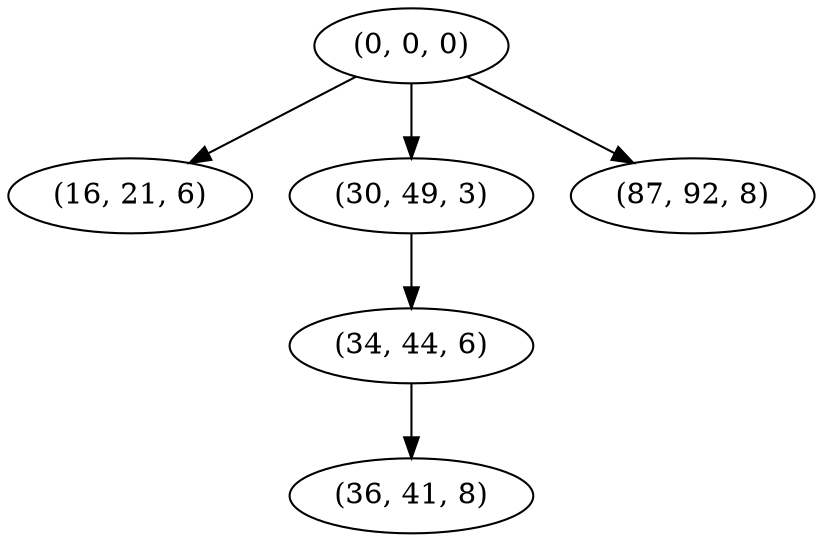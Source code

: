 digraph tree {
    "(0, 0, 0)";
    "(16, 21, 6)";
    "(30, 49, 3)";
    "(34, 44, 6)";
    "(36, 41, 8)";
    "(87, 92, 8)";
    "(0, 0, 0)" -> "(16, 21, 6)";
    "(0, 0, 0)" -> "(30, 49, 3)";
    "(0, 0, 0)" -> "(87, 92, 8)";
    "(30, 49, 3)" -> "(34, 44, 6)";
    "(34, 44, 6)" -> "(36, 41, 8)";
}
